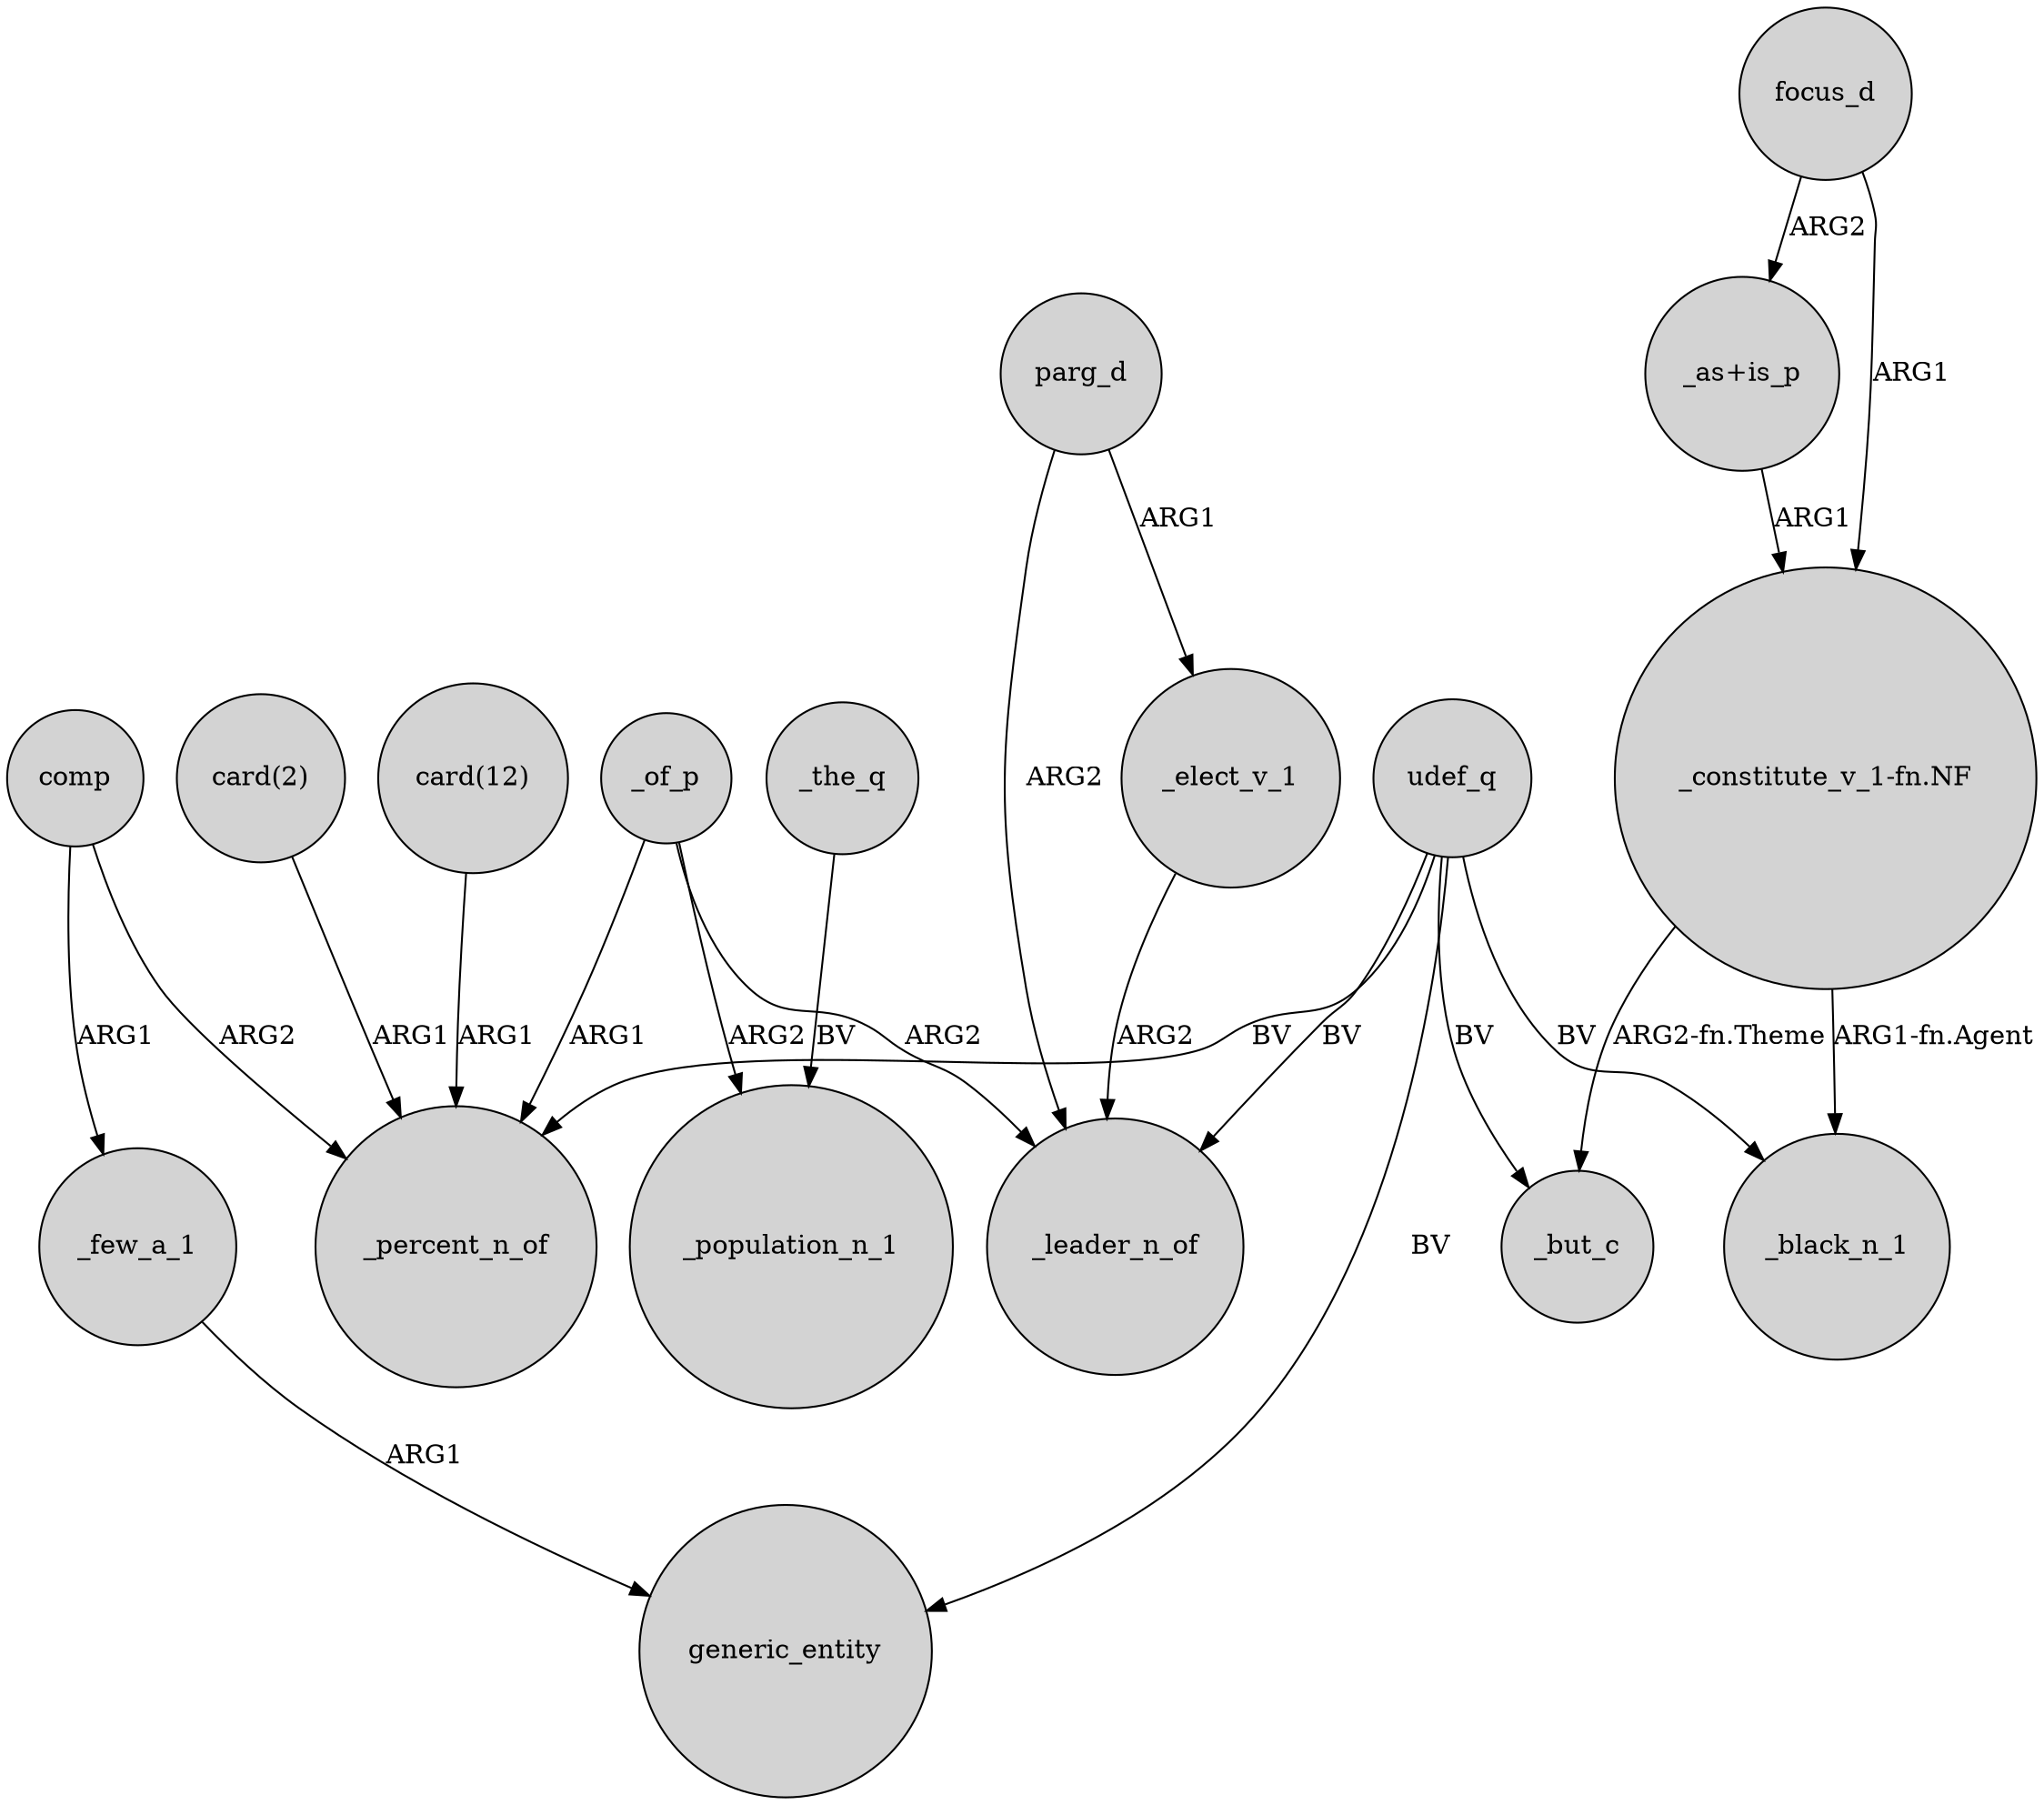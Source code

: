 digraph {
	node [shape=circle style=filled]
	udef_q -> generic_entity [label=BV]
	"_constitute_v_1-fn.NF" -> _but_c [label="ARG2-fn.Theme"]
	comp -> _percent_n_of [label=ARG2]
	"_as+is_p" -> "_constitute_v_1-fn.NF" [label=ARG1]
	focus_d -> "_as+is_p" [label=ARG2]
	"card(2)" -> _percent_n_of [label=ARG1]
	_the_q -> _population_n_1 [label=BV]
	_elect_v_1 -> _leader_n_of [label=ARG2]
	_of_p -> _leader_n_of [label=ARG2]
	_of_p -> _percent_n_of [label=ARG1]
	"_constitute_v_1-fn.NF" -> _black_n_1 [label="ARG1-fn.Agent"]
	comp -> _few_a_1 [label=ARG1]
	_of_p -> _population_n_1 [label=ARG2]
	udef_q -> _black_n_1 [label=BV]
	"card(12)" -> _percent_n_of [label=ARG1]
	parg_d -> _leader_n_of [label=ARG2]
	udef_q -> _percent_n_of [label=BV]
	_few_a_1 -> generic_entity [label=ARG1]
	focus_d -> "_constitute_v_1-fn.NF" [label=ARG1]
	parg_d -> _elect_v_1 [label=ARG1]
	udef_q -> _leader_n_of [label=BV]
	udef_q -> _but_c [label=BV]
}
